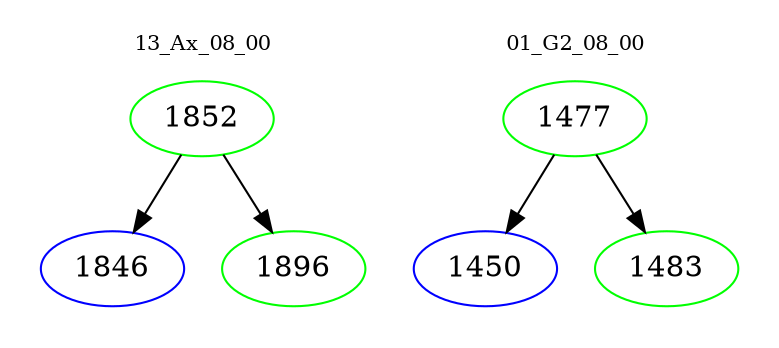 digraph{
subgraph cluster_0 {
color = white
label = "13_Ax_08_00";
fontsize=10;
T0_1852 [label="1852", color="green"]
T0_1852 -> T0_1846 [color="black"]
T0_1846 [label="1846", color="blue"]
T0_1852 -> T0_1896 [color="black"]
T0_1896 [label="1896", color="green"]
}
subgraph cluster_1 {
color = white
label = "01_G2_08_00";
fontsize=10;
T1_1477 [label="1477", color="green"]
T1_1477 -> T1_1450 [color="black"]
T1_1450 [label="1450", color="blue"]
T1_1477 -> T1_1483 [color="black"]
T1_1483 [label="1483", color="green"]
}
}
